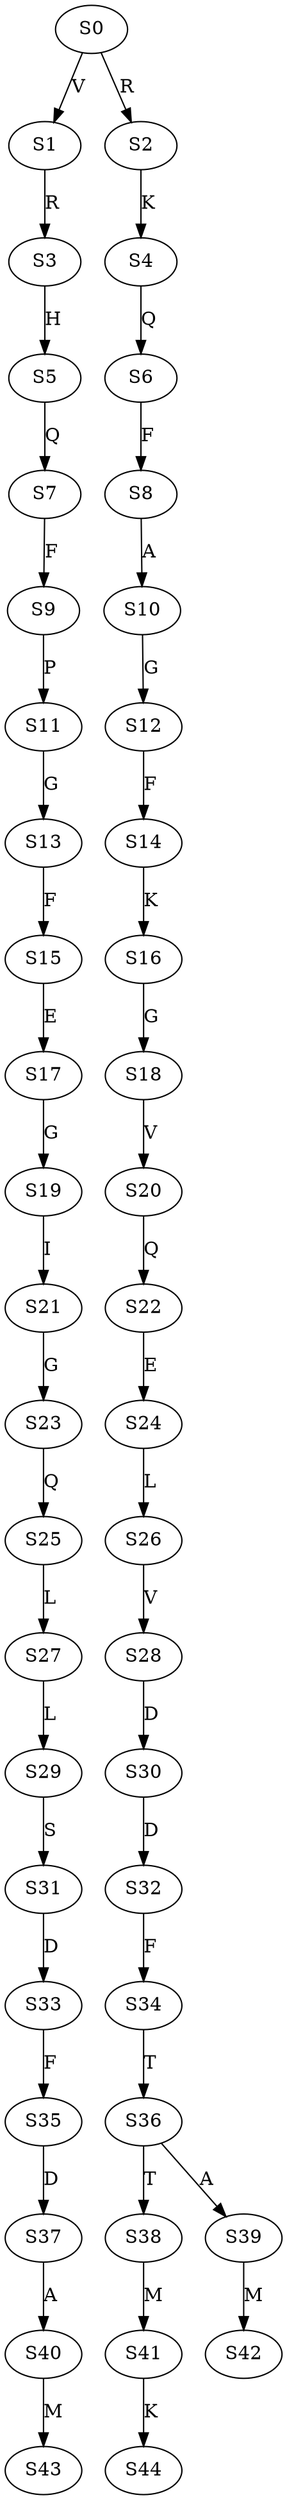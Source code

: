 strict digraph  {
	S0 -> S1 [ label = V ];
	S0 -> S2 [ label = R ];
	S1 -> S3 [ label = R ];
	S2 -> S4 [ label = K ];
	S3 -> S5 [ label = H ];
	S4 -> S6 [ label = Q ];
	S5 -> S7 [ label = Q ];
	S6 -> S8 [ label = F ];
	S7 -> S9 [ label = F ];
	S8 -> S10 [ label = A ];
	S9 -> S11 [ label = P ];
	S10 -> S12 [ label = G ];
	S11 -> S13 [ label = G ];
	S12 -> S14 [ label = F ];
	S13 -> S15 [ label = F ];
	S14 -> S16 [ label = K ];
	S15 -> S17 [ label = E ];
	S16 -> S18 [ label = G ];
	S17 -> S19 [ label = G ];
	S18 -> S20 [ label = V ];
	S19 -> S21 [ label = I ];
	S20 -> S22 [ label = Q ];
	S21 -> S23 [ label = G ];
	S22 -> S24 [ label = E ];
	S23 -> S25 [ label = Q ];
	S24 -> S26 [ label = L ];
	S25 -> S27 [ label = L ];
	S26 -> S28 [ label = V ];
	S27 -> S29 [ label = L ];
	S28 -> S30 [ label = D ];
	S29 -> S31 [ label = S ];
	S30 -> S32 [ label = D ];
	S31 -> S33 [ label = D ];
	S32 -> S34 [ label = F ];
	S33 -> S35 [ label = F ];
	S34 -> S36 [ label = T ];
	S35 -> S37 [ label = D ];
	S36 -> S38 [ label = T ];
	S36 -> S39 [ label = A ];
	S37 -> S40 [ label = A ];
	S38 -> S41 [ label = M ];
	S39 -> S42 [ label = M ];
	S40 -> S43 [ label = M ];
	S41 -> S44 [ label = K ];
}
